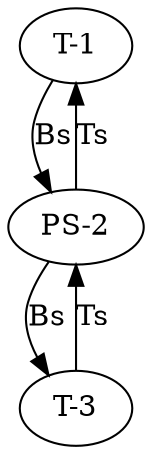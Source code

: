 digraph graphname {
"69f0baa4-4318-46ea-ad81-f5b22d26b5f1" [label="T-1"]
"0d3d0f97-d753-40ef-b91b-8023ebcae1b4" [label="T-3"]
"e59c46b6-8a89-4dd5-b762-aaa33df249cc" [label="PS-2"]
"69f0baa4-4318-46ea-ad81-f5b22d26b5f1" -> "e59c46b6-8a89-4dd5-b762-aaa33df249cc" [label="Bs"]
"0d3d0f97-d753-40ef-b91b-8023ebcae1b4" -> "e59c46b6-8a89-4dd5-b762-aaa33df249cc" [label="Ts"]
"e59c46b6-8a89-4dd5-b762-aaa33df249cc" -> "69f0baa4-4318-46ea-ad81-f5b22d26b5f1" [label="Ts"]
"e59c46b6-8a89-4dd5-b762-aaa33df249cc" -> "0d3d0f97-d753-40ef-b91b-8023ebcae1b4" [label="Bs"]
}